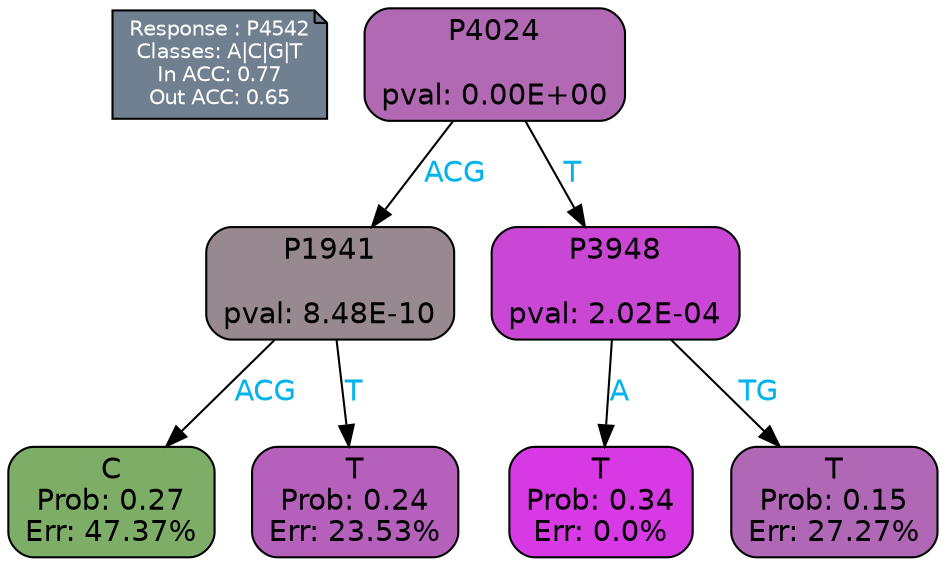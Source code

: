 digraph Tree {
node [shape=box, style="filled, rounded", color="black", fontname=helvetica] ;
graph [ranksep=equally, splines=polylines, bgcolor=transparent, dpi=600] ;
edge [fontname=helvetica] ;
LEGEND [label="Response : P4542
Classes: A|C|G|T
In ACC: 0.77
Out ACC: 0.65
",shape=note,align=left,style=filled,fillcolor="slategray",fontcolor="white",fontsize=10];1 [label="P4024

pval: 0.00E+00", fillcolor="#b069b2"] ;
2 [label="P1941

pval: 8.48E-10", fillcolor="#97898f"] ;
3 [label="C
Prob: 0.27
Err: 47.37%", fillcolor="#7dad66"] ;
4 [label="T
Prob: 0.24
Err: 23.53%", fillcolor="#b561bc"] ;
5 [label="P3948

pval: 2.02E-04", fillcolor="#ca47d6"] ;
6 [label="T
Prob: 0.34
Err: 0.0%", fillcolor="#d739e5"] ;
7 [label="T
Prob: 0.15
Err: 27.27%", fillcolor="#af67b6"] ;
1 -> 2 [label="ACG",fontcolor=deepskyblue2] ;
1 -> 5 [label="T",fontcolor=deepskyblue2] ;
2 -> 3 [label="ACG",fontcolor=deepskyblue2] ;
2 -> 4 [label="T",fontcolor=deepskyblue2] ;
5 -> 6 [label="A",fontcolor=deepskyblue2] ;
5 -> 7 [label="TG",fontcolor=deepskyblue2] ;
{rank = same; 3;4;6;7;}{rank = same; LEGEND;1;}}